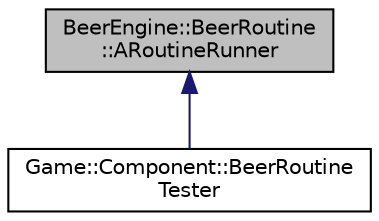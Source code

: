 digraph "BeerEngine::BeerRoutine::ARoutineRunner"
{
  edge [fontname="Helvetica",fontsize="10",labelfontname="Helvetica",labelfontsize="10"];
  node [fontname="Helvetica",fontsize="10",shape=record];
  Node0 [label="BeerEngine::BeerRoutine\l::ARoutineRunner",height=0.2,width=0.4,color="black", fillcolor="grey75", style="filled", fontcolor="black"];
  Node0 -> Node1 [dir="back",color="midnightblue",fontsize="10",style="solid",fontname="Helvetica"];
  Node1 [label="Game::Component::BeerRoutine\lTester",height=0.2,width=0.4,color="black", fillcolor="white", style="filled",URL="$class_game_1_1_component_1_1_beer_routine_tester.html"];
}
